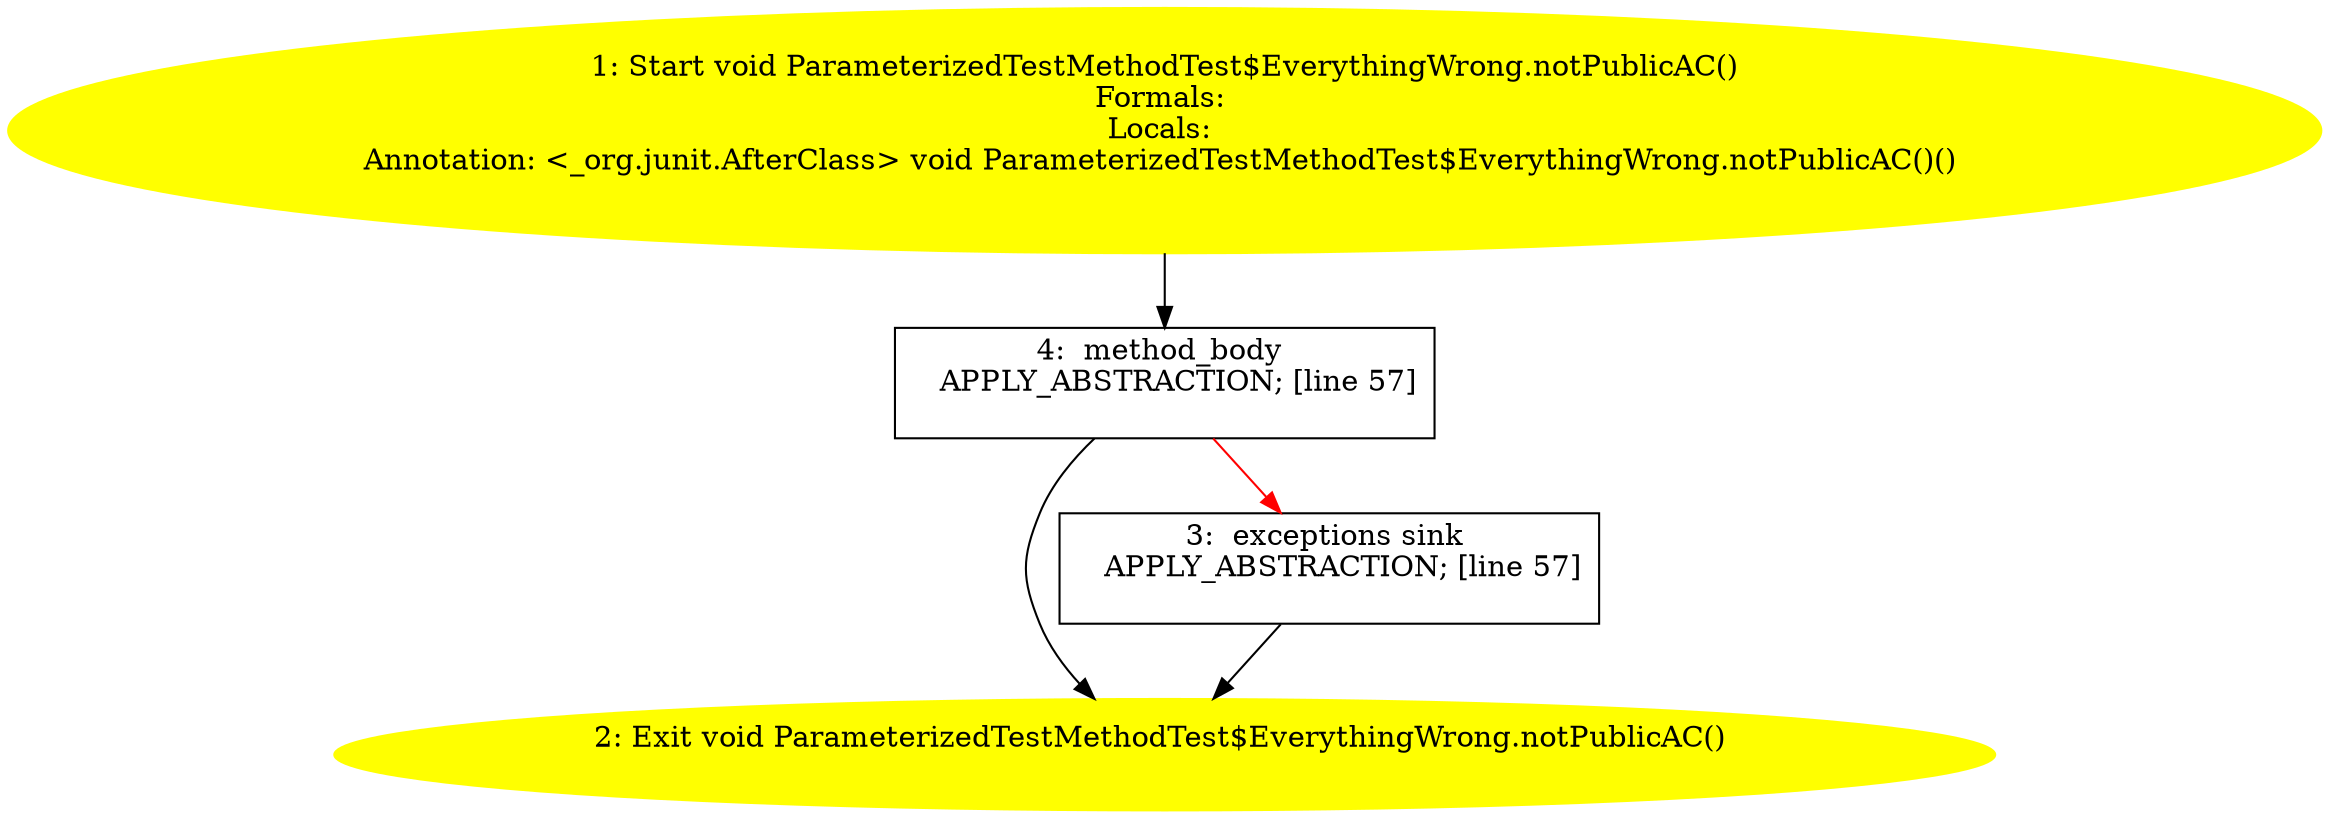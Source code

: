 /* @generated */
digraph cfg {
"org.junit.tests.running.methods.ParameterizedTestMethodTest$EverythingWrong.notPublicAC():void.9e5eec41dc4b580dfec13b38af61c4be_1" [label="1: Start void ParameterizedTestMethodTest$EverythingWrong.notPublicAC()\nFormals: \nLocals: \nAnnotation: <_org.junit.AfterClass> void ParameterizedTestMethodTest$EverythingWrong.notPublicAC()() \n  " color=yellow style=filled]
	

	 "org.junit.tests.running.methods.ParameterizedTestMethodTest$EverythingWrong.notPublicAC():void.9e5eec41dc4b580dfec13b38af61c4be_1" -> "org.junit.tests.running.methods.ParameterizedTestMethodTest$EverythingWrong.notPublicAC():void.9e5eec41dc4b580dfec13b38af61c4be_4" ;
"org.junit.tests.running.methods.ParameterizedTestMethodTest$EverythingWrong.notPublicAC():void.9e5eec41dc4b580dfec13b38af61c4be_2" [label="2: Exit void ParameterizedTestMethodTest$EverythingWrong.notPublicAC() \n  " color=yellow style=filled]
	

"org.junit.tests.running.methods.ParameterizedTestMethodTest$EverythingWrong.notPublicAC():void.9e5eec41dc4b580dfec13b38af61c4be_3" [label="3:  exceptions sink \n   APPLY_ABSTRACTION; [line 57]\n " shape="box"]
	

	 "org.junit.tests.running.methods.ParameterizedTestMethodTest$EverythingWrong.notPublicAC():void.9e5eec41dc4b580dfec13b38af61c4be_3" -> "org.junit.tests.running.methods.ParameterizedTestMethodTest$EverythingWrong.notPublicAC():void.9e5eec41dc4b580dfec13b38af61c4be_2" ;
"org.junit.tests.running.methods.ParameterizedTestMethodTest$EverythingWrong.notPublicAC():void.9e5eec41dc4b580dfec13b38af61c4be_4" [label="4:  method_body \n   APPLY_ABSTRACTION; [line 57]\n " shape="box"]
	

	 "org.junit.tests.running.methods.ParameterizedTestMethodTest$EverythingWrong.notPublicAC():void.9e5eec41dc4b580dfec13b38af61c4be_4" -> "org.junit.tests.running.methods.ParameterizedTestMethodTest$EverythingWrong.notPublicAC():void.9e5eec41dc4b580dfec13b38af61c4be_2" ;
	 "org.junit.tests.running.methods.ParameterizedTestMethodTest$EverythingWrong.notPublicAC():void.9e5eec41dc4b580dfec13b38af61c4be_4" -> "org.junit.tests.running.methods.ParameterizedTestMethodTest$EverythingWrong.notPublicAC():void.9e5eec41dc4b580dfec13b38af61c4be_3" [color="red" ];
}
